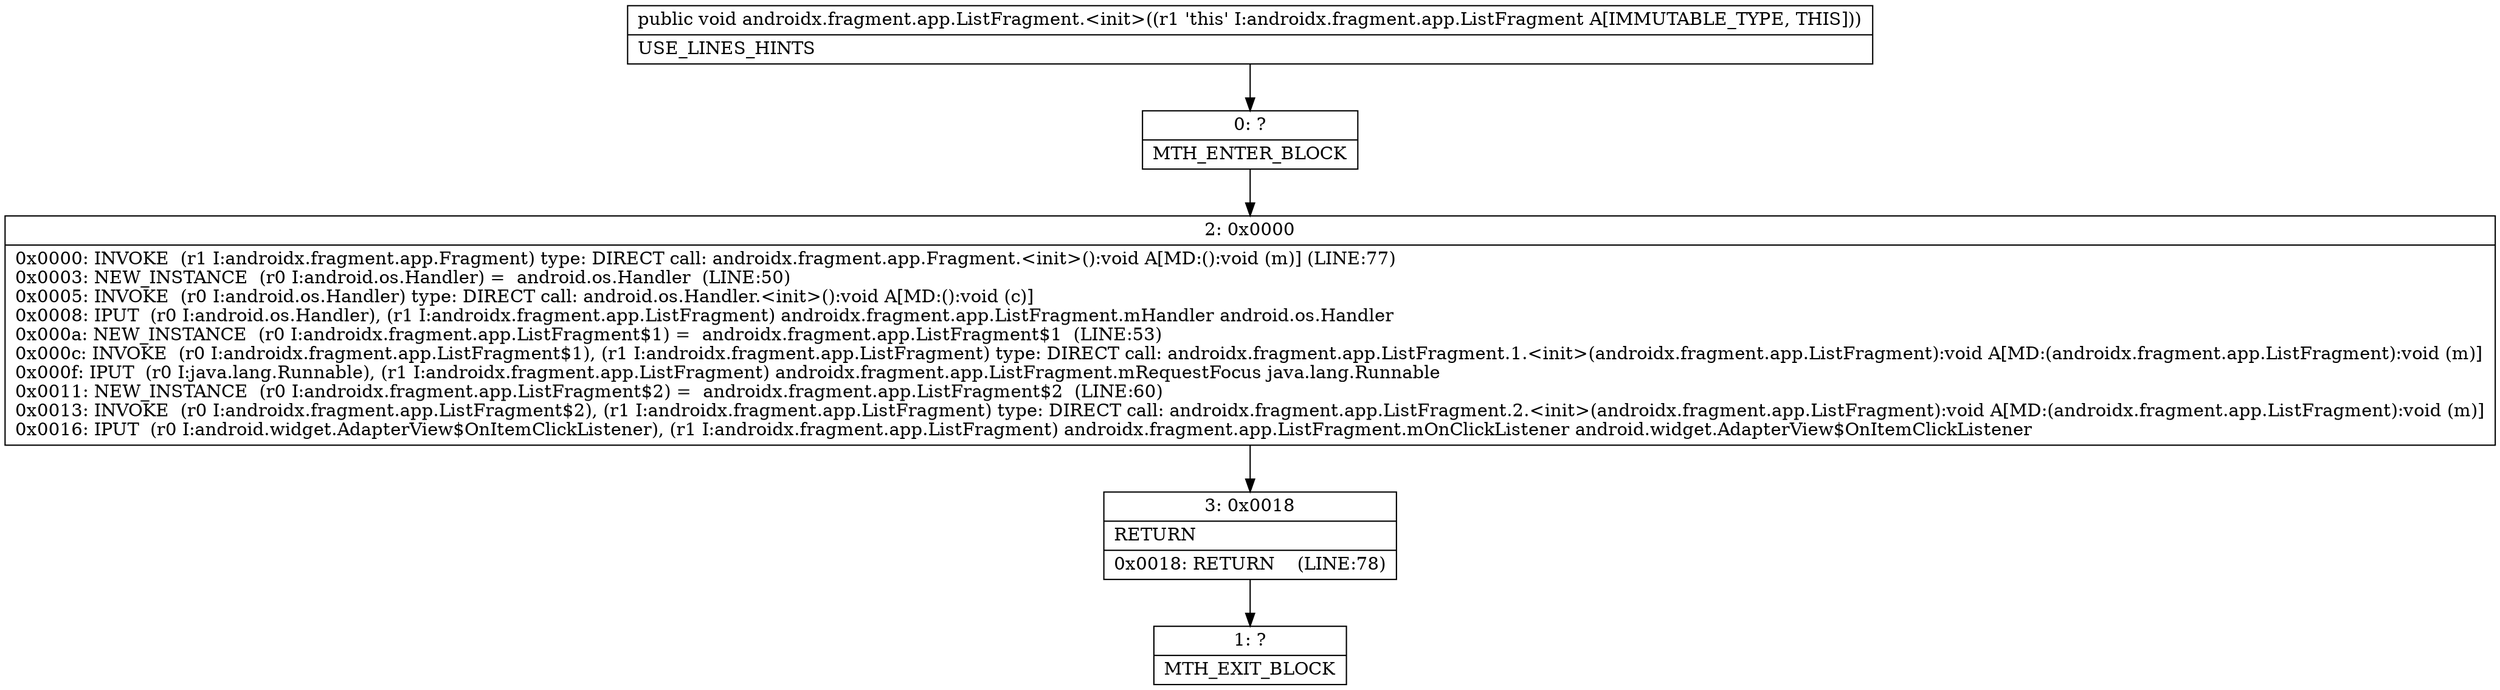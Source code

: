 digraph "CFG forandroidx.fragment.app.ListFragment.\<init\>()V" {
Node_0 [shape=record,label="{0\:\ ?|MTH_ENTER_BLOCK\l}"];
Node_2 [shape=record,label="{2\:\ 0x0000|0x0000: INVOKE  (r1 I:androidx.fragment.app.Fragment) type: DIRECT call: androidx.fragment.app.Fragment.\<init\>():void A[MD:():void (m)] (LINE:77)\l0x0003: NEW_INSTANCE  (r0 I:android.os.Handler) =  android.os.Handler  (LINE:50)\l0x0005: INVOKE  (r0 I:android.os.Handler) type: DIRECT call: android.os.Handler.\<init\>():void A[MD:():void (c)]\l0x0008: IPUT  (r0 I:android.os.Handler), (r1 I:androidx.fragment.app.ListFragment) androidx.fragment.app.ListFragment.mHandler android.os.Handler \l0x000a: NEW_INSTANCE  (r0 I:androidx.fragment.app.ListFragment$1) =  androidx.fragment.app.ListFragment$1  (LINE:53)\l0x000c: INVOKE  (r0 I:androidx.fragment.app.ListFragment$1), (r1 I:androidx.fragment.app.ListFragment) type: DIRECT call: androidx.fragment.app.ListFragment.1.\<init\>(androidx.fragment.app.ListFragment):void A[MD:(androidx.fragment.app.ListFragment):void (m)]\l0x000f: IPUT  (r0 I:java.lang.Runnable), (r1 I:androidx.fragment.app.ListFragment) androidx.fragment.app.ListFragment.mRequestFocus java.lang.Runnable \l0x0011: NEW_INSTANCE  (r0 I:androidx.fragment.app.ListFragment$2) =  androidx.fragment.app.ListFragment$2  (LINE:60)\l0x0013: INVOKE  (r0 I:androidx.fragment.app.ListFragment$2), (r1 I:androidx.fragment.app.ListFragment) type: DIRECT call: androidx.fragment.app.ListFragment.2.\<init\>(androidx.fragment.app.ListFragment):void A[MD:(androidx.fragment.app.ListFragment):void (m)]\l0x0016: IPUT  (r0 I:android.widget.AdapterView$OnItemClickListener), (r1 I:androidx.fragment.app.ListFragment) androidx.fragment.app.ListFragment.mOnClickListener android.widget.AdapterView$OnItemClickListener \l}"];
Node_3 [shape=record,label="{3\:\ 0x0018|RETURN\l|0x0018: RETURN    (LINE:78)\l}"];
Node_1 [shape=record,label="{1\:\ ?|MTH_EXIT_BLOCK\l}"];
MethodNode[shape=record,label="{public void androidx.fragment.app.ListFragment.\<init\>((r1 'this' I:androidx.fragment.app.ListFragment A[IMMUTABLE_TYPE, THIS]))  | USE_LINES_HINTS\l}"];
MethodNode -> Node_0;Node_0 -> Node_2;
Node_2 -> Node_3;
Node_3 -> Node_1;
}

